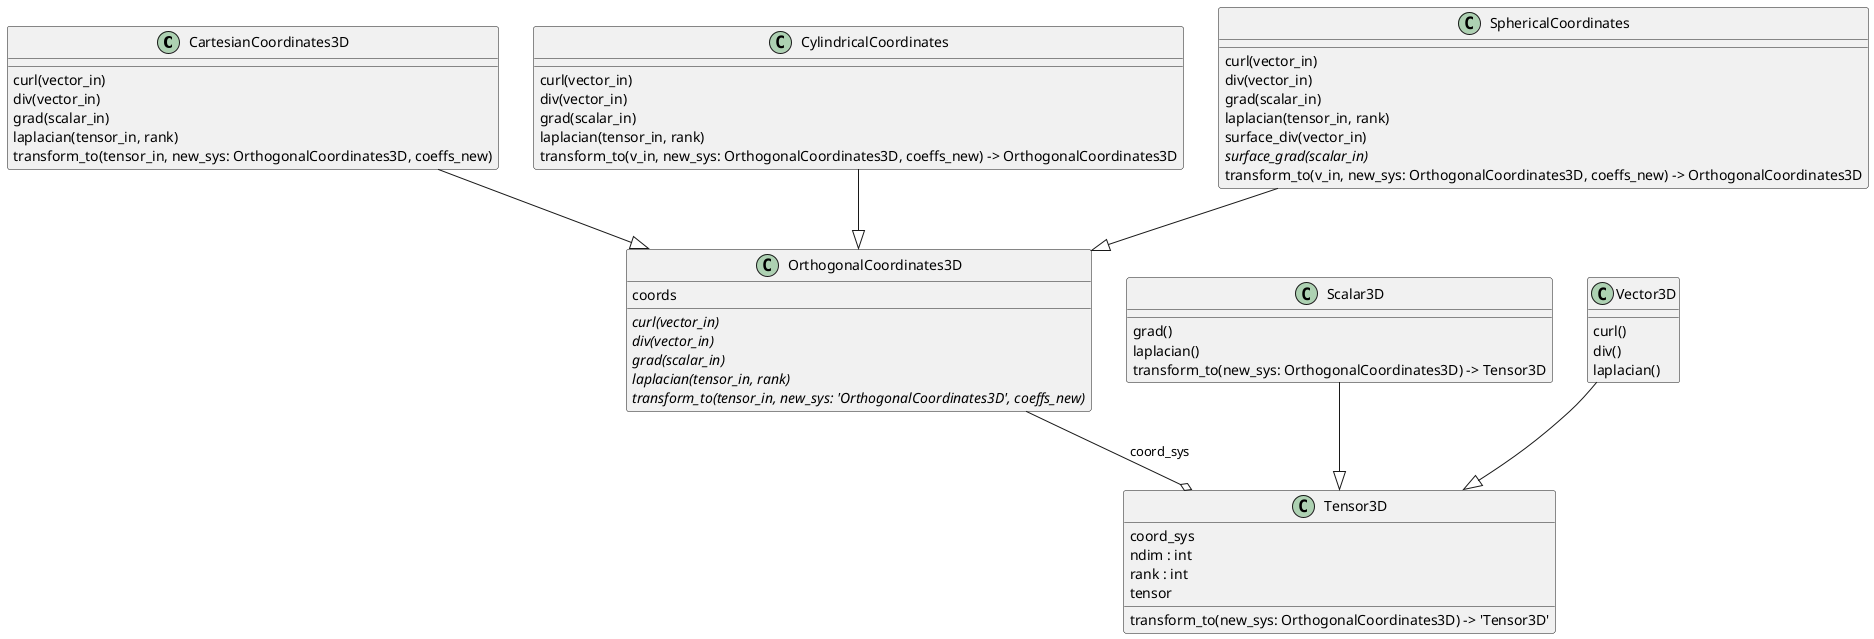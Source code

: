 @startuml classes_vector_calculus
set namespaceSeparator none
class "CartesianCoordinates3D" as pg_utils.sympy_supp.vector_calculus_3d.CartesianCoordinates3D {
  curl(vector_in)
  div(vector_in)
  grad(scalar_in)
  laplacian(tensor_in, rank)
  transform_to(tensor_in, new_sys: OrthogonalCoordinates3D, coeffs_new)
}
class "CylindricalCoordinates" as pg_utils.sympy_supp.vector_calculus_3d.CylindricalCoordinates {
  curl(vector_in)
  div(vector_in)
  grad(scalar_in)
  laplacian(tensor_in, rank)
  transform_to(v_in, new_sys: OrthogonalCoordinates3D, coeffs_new) -> OrthogonalCoordinates3D
}
class "OrthogonalCoordinates3D" as pg_utils.sympy_supp.vector_calculus_3d.OrthogonalCoordinates3D {
  coords
  {abstract}curl(vector_in)
  {abstract}div(vector_in)
  {abstract}grad(scalar_in)
  {abstract}laplacian(tensor_in, rank)
  {abstract}transform_to(tensor_in, new_sys: 'OrthogonalCoordinates3D', coeffs_new)
}
class "Scalar3D" as pg_utils.sympy_supp.vector_calculus_3d.Scalar3D {
  grad()
  laplacian()
  transform_to(new_sys: OrthogonalCoordinates3D) -> Tensor3D
}
class "SphericalCoordinates" as pg_utils.sympy_supp.vector_calculus_3d.SphericalCoordinates {
  curl(vector_in)
  div(vector_in)
  grad(scalar_in)
  laplacian(tensor_in, rank)
  surface_div(vector_in)
  {abstract}surface_grad(scalar_in)
  transform_to(v_in, new_sys: OrthogonalCoordinates3D, coeffs_new) -> OrthogonalCoordinates3D
}
class "Tensor3D" as pg_utils.sympy_supp.vector_calculus_3d.Tensor3D {
  coord_sys
  ndim : int
  rank : int
  tensor
  transform_to(new_sys: OrthogonalCoordinates3D) -> 'Tensor3D'
}
class "Vector3D" as pg_utils.sympy_supp.vector_calculus_3d.Vector3D {
  curl()
  div()
  laplacian()
}
pg_utils.sympy_supp.vector_calculus_3d.CartesianCoordinates3D --|> pg_utils.sympy_supp.vector_calculus_3d.OrthogonalCoordinates3D
pg_utils.sympy_supp.vector_calculus_3d.CylindricalCoordinates --|> pg_utils.sympy_supp.vector_calculus_3d.OrthogonalCoordinates3D
pg_utils.sympy_supp.vector_calculus_3d.Scalar3D --|> pg_utils.sympy_supp.vector_calculus_3d.Tensor3D
pg_utils.sympy_supp.vector_calculus_3d.SphericalCoordinates --|> pg_utils.sympy_supp.vector_calculus_3d.OrthogonalCoordinates3D
pg_utils.sympy_supp.vector_calculus_3d.Vector3D --|> pg_utils.sympy_supp.vector_calculus_3d.Tensor3D
pg_utils.sympy_supp.vector_calculus_3d.OrthogonalCoordinates3D --o pg_utils.sympy_supp.vector_calculus_3d.Tensor3D : coord_sys
@enduml
